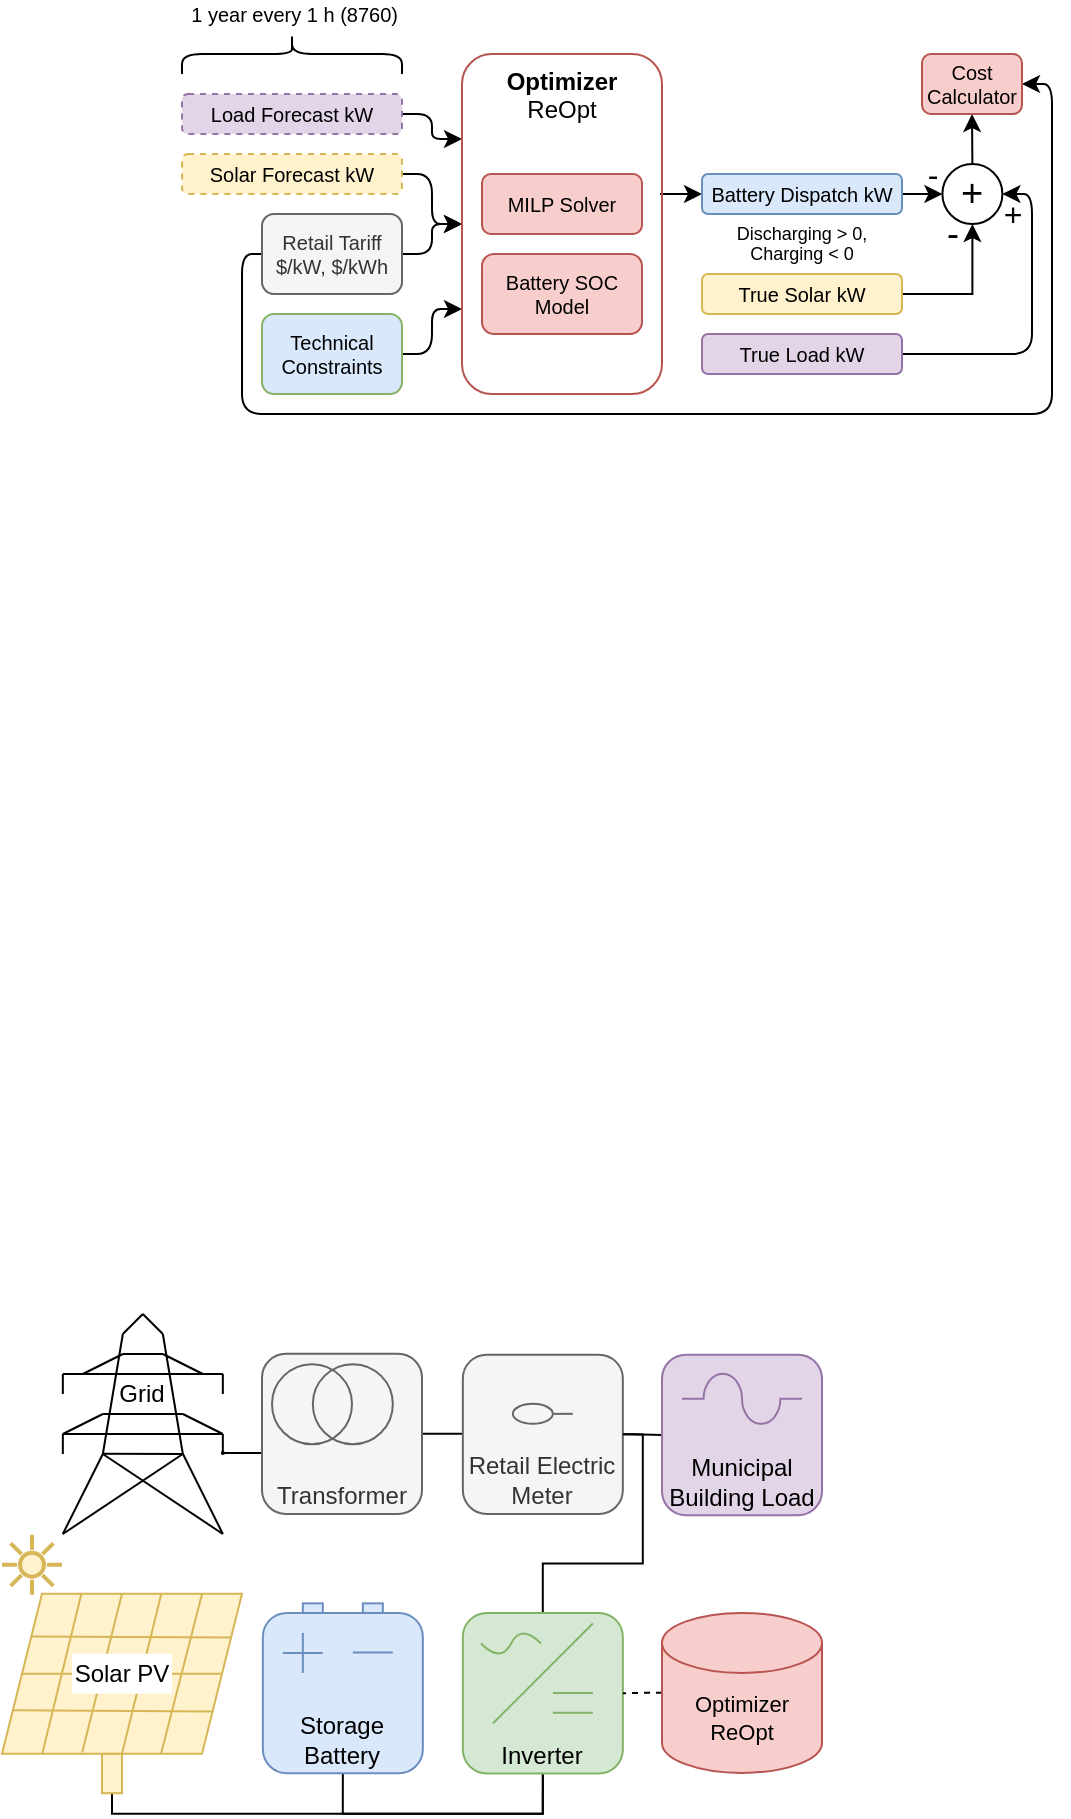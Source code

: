 <mxfile>
    <diagram id="arCQumS-RplZwsO45FWz" name="Page-1">
        <mxGraphModel dx="612" dy="347" grid="0" gridSize="10" guides="1" tooltips="1" connect="1" arrows="1" fold="1" page="1" pageScale="1" pageWidth="850" pageHeight="1100" math="0" shadow="0">
            <root>
                <mxCell id="0"/>
                <mxCell id="1" parent="0"/>
                <mxCell id="149" value="&lt;p style=&quot;line-height: 100%;&quot;&gt;&lt;font style=&quot;font-size: 9px;&quot;&gt;Discharging &amp;gt; 0, Charging &amp;lt; 0&lt;/font&gt;&lt;/p&gt;" style="text;html=1;strokeColor=none;fillColor=none;align=center;verticalAlign=top;whiteSpace=wrap;rounded=0;glass=0;sketch=0;fontSize=10;spacing=0;" parent="1" vertex="1">
                    <mxGeometry x="390" y="190" width="100" height="19" as="geometry"/>
                </mxCell>
                <mxCell id="15" style="edgeStyle=orthogonalEdgeStyle;html=1;entryX=0;entryY=0.25;entryDx=0;entryDy=0;fontSize=11;" parent="1" source="2" target="6" edge="1">
                    <mxGeometry relative="1" as="geometry"/>
                </mxCell>
                <mxCell id="2" value="Load Forecast kW" style="rounded=1;whiteSpace=wrap;html=1;fillColor=#e1d5e7;strokeColor=#9673a6;glass=0;dashed=1;fontSize=10;" parent="1" vertex="1">
                    <mxGeometry x="130" y="140" width="110" height="20" as="geometry"/>
                </mxCell>
                <mxCell id="16" style="edgeStyle=orthogonalEdgeStyle;html=1;fontSize=11;" parent="1" source="3" target="6" edge="1">
                    <mxGeometry relative="1" as="geometry"/>
                </mxCell>
                <mxCell id="3" value="Solar Forecast kW" style="rounded=1;whiteSpace=wrap;html=1;fillColor=#fff2cc;strokeColor=#d6b656;glass=0;dashed=1;fontSize=10;" parent="1" vertex="1">
                    <mxGeometry x="130" y="170" width="110" height="20" as="geometry"/>
                </mxCell>
                <mxCell id="17" style="edgeStyle=orthogonalEdgeStyle;html=1;entryX=0;entryY=0.5;entryDx=0;entryDy=0;fontSize=11;" parent="1" source="4" target="6" edge="1">
                    <mxGeometry relative="1" as="geometry"/>
                </mxCell>
                <mxCell id="165" style="edgeStyle=orthogonalEdgeStyle;html=1;entryX=1;entryY=0.5;entryDx=0;entryDy=0;fontSize=16;" parent="1" source="4" target="158" edge="1">
                    <mxGeometry relative="1" as="geometry">
                        <Array as="points">
                            <mxPoint x="160" y="220"/>
                            <mxPoint x="160" y="300"/>
                            <mxPoint x="565" y="300"/>
                            <mxPoint x="565" y="135"/>
                        </Array>
                    </mxGeometry>
                </mxCell>
                <mxCell id="4" value="Retail Tariff&lt;br style=&quot;font-size: 10px;&quot;&gt;$/kW, $/kWh" style="rounded=1;whiteSpace=wrap;html=1;fillColor=#f5f5f5;strokeColor=#666666;glass=0;fontColor=#333333;fontSize=10;" parent="1" vertex="1">
                    <mxGeometry x="170" y="200" width="70" height="40" as="geometry"/>
                </mxCell>
                <mxCell id="18" style="edgeStyle=orthogonalEdgeStyle;html=1;entryX=0;entryY=0.75;entryDx=0;entryDy=0;fontSize=11;" parent="1" source="5" target="6" edge="1">
                    <mxGeometry relative="1" as="geometry"/>
                </mxCell>
                <mxCell id="5" value="&lt;font style=&quot;font-size: 10px;&quot;&gt;Technical Constraints&lt;/font&gt;" style="rounded=1;whiteSpace=wrap;html=1;fillColor=#dae8fc;strokeColor=#82B366;glass=0;fontSize=10;" parent="1" vertex="1">
                    <mxGeometry x="170" y="250" width="70" height="40" as="geometry"/>
                </mxCell>
                <mxCell id="19" style="edgeStyle=orthogonalEdgeStyle;html=1;exitX=0.99;exitY=0.412;exitDx=0;exitDy=0;entryX=0;entryY=0.5;entryDx=0;entryDy=0;fontSize=11;exitPerimeter=0;" parent="1" source="6" target="9" edge="1">
                    <mxGeometry relative="1" as="geometry"/>
                </mxCell>
                <mxCell id="6" value="&lt;b&gt;Optimizer&lt;/b&gt;&lt;br&gt;ReOpt" style="rounded=1;whiteSpace=wrap;html=1;fillColor=none;strokeColor=#b85450;verticalAlign=top;glass=0;" parent="1" vertex="1">
                    <mxGeometry x="270" y="120" width="100" height="170" as="geometry"/>
                </mxCell>
                <mxCell id="7" value="MILP Solver" style="rounded=1;whiteSpace=wrap;html=1;fillColor=#f8cecc;strokeColor=#b85450;glass=0;fontSize=10;" parent="1" vertex="1">
                    <mxGeometry x="280" y="180" width="80" height="30" as="geometry"/>
                </mxCell>
                <mxCell id="8" value="Battery SOC Model" style="rounded=1;whiteSpace=wrap;html=1;fillColor=#f8cecc;strokeColor=#b85450;glass=0;fontSize=10;" parent="1" vertex="1">
                    <mxGeometry x="280" y="220" width="80" height="40" as="geometry"/>
                </mxCell>
                <mxCell id="162" style="edgeStyle=none;html=1;entryX=0;entryY=0.5;entryDx=0;entryDy=0;fontSize=9;" parent="1" source="9" target="139" edge="1">
                    <mxGeometry relative="1" as="geometry"/>
                </mxCell>
                <mxCell id="163" value="-" style="edgeLabel;html=1;align=center;verticalAlign=middle;resizable=0;points=[];fontSize=16;labelBackgroundColor=none;" parent="162" vertex="1" connectable="0">
                    <mxGeometry x="0.35" relative="1" as="geometry">
                        <mxPoint x="1" y="-10" as="offset"/>
                    </mxGeometry>
                </mxCell>
                <mxCell id="9" value="Battery Dispatch kW" style="rounded=1;whiteSpace=wrap;html=1;fillColor=#dae8fc;strokeColor=#6c8ebf;glass=0;fontSize=10;" parent="1" vertex="1">
                    <mxGeometry x="390" y="180" width="100" height="20" as="geometry"/>
                </mxCell>
                <mxCell id="12" value="&lt;font style=&quot;font-size: 10px;&quot;&gt;1 year every 1 h (8760)&lt;/font&gt;" style="shape=curlyBracket;whiteSpace=wrap;html=1;rounded=1;labelPosition=left;verticalLabelPosition=middle;align=right;verticalAlign=middle;fontSize=11;fillColor=none;rotation=90;horizontal=0;size=0.5;" parent="1" vertex="1">
                    <mxGeometry x="175" y="65" width="20" height="110" as="geometry"/>
                </mxCell>
                <mxCell id="21" style="edgeStyle=orthogonalEdgeStyle;rounded=0;orthogonalLoop=1;jettySize=auto;html=1;entryX=0;entryY=0.5;entryDx=0;entryDy=0;endArrow=none;endFill=0;" parent="1" source="74" target="46" edge="1">
                    <mxGeometry relative="1" as="geometry"/>
                </mxCell>
                <mxCell id="26" value="" style="rounded=0;whiteSpace=wrap;html=1;fillColor=#dae8fc;strokeColor=#6c8ebf;" parent="1" vertex="1">
                    <mxGeometry x="190.42" y="894.68" width="10" height="5" as="geometry"/>
                </mxCell>
                <mxCell id="27" value="" style="rounded=0;whiteSpace=wrap;html=1;fillColor=#dae8fc;strokeColor=#6c8ebf;" parent="1" vertex="1">
                    <mxGeometry x="220.42" y="894.68" width="10" height="5" as="geometry"/>
                </mxCell>
                <mxCell id="28" value="" style="edgeStyle=orthogonalEdgeStyle;rounded=0;orthogonalLoop=1;jettySize=auto;html=1;entryX=0.5;entryY=1;entryDx=0;entryDy=0;exitX=0.5;exitY=1;exitDx=0;exitDy=0;endArrow=none;endFill=0;" parent="1" source="29" target="50" edge="1">
                    <mxGeometry x="0.855" relative="1" as="geometry">
                        <Array as="points">
                            <mxPoint x="210.42" y="999.84"/>
                            <mxPoint x="310.42" y="999.84"/>
                        </Array>
                        <mxPoint as="offset"/>
                    </mxGeometry>
                </mxCell>
                <mxCell id="29" value="Storage Battery" style="rounded=1;whiteSpace=wrap;html=1;verticalAlign=bottom;fillColor=#dae8fc;strokeColor=#6c8ebf;" parent="1" vertex="1">
                    <mxGeometry x="170.42" y="899.44" width="80" height="80.24" as="geometry"/>
                </mxCell>
                <mxCell id="30" value="" style="endArrow=none;html=1;rounded=0;fillColor=#dae8fc;strokeColor=#6c8ebf;" parent="1" edge="1">
                    <mxGeometry width="50" height="50" relative="1" as="geometry">
                        <mxPoint x="215.42" y="919.31" as="sourcePoint"/>
                        <mxPoint x="235.42" y="919.31" as="targetPoint"/>
                    </mxGeometry>
                </mxCell>
                <mxCell id="31" value="" style="html=1;verticalLabelPosition=bottom;align=center;labelBackgroundColor=#ffffff;verticalAlign=top;strokeWidth=2;shadow=0;dashed=0;shape=mxgraph.ios7.icons.sun;pointerEvents=1;fillColor=#fff2cc;strokeColor=#d6b656;" parent="1" vertex="1">
                    <mxGeometry x="40" y="860.32" width="30" height="30" as="geometry"/>
                </mxCell>
                <mxCell id="32" value="" style="shape=parallelogram;perimeter=parallelogramPerimeter;whiteSpace=wrap;html=1;fixedSize=1;fillColor=#fff2cc;strokeColor=#d6b656;" parent="1" vertex="1">
                    <mxGeometry x="40" y="889.92" width="120" height="80" as="geometry"/>
                </mxCell>
                <mxCell id="33" value="" style="edgeStyle=orthogonalEdgeStyle;rounded=0;orthogonalLoop=1;jettySize=auto;html=1;entryX=0.5;entryY=1;entryDx=0;entryDy=0;endArrow=none;endFill=0;" parent="1" source="34" target="50" edge="1">
                    <mxGeometry x="0.869" relative="1" as="geometry">
                        <Array as="points">
                            <mxPoint x="95.42" y="999.84"/>
                            <mxPoint x="310.42" y="999.84"/>
                        </Array>
                        <mxPoint as="offset"/>
                    </mxGeometry>
                </mxCell>
                <mxCell id="34" value="" style="rounded=0;whiteSpace=wrap;html=1;fillColor=#fff2cc;strokeColor=#d6b656;" parent="1" vertex="1">
                    <mxGeometry x="90" y="969.92" width="10" height="19.68" as="geometry"/>
                </mxCell>
                <mxCell id="35" value="" style="endArrow=none;html=1;rounded=0;entryX=0.5;entryY=0;entryDx=0;entryDy=0;exitX=0.334;exitY=0.991;exitDx=0;exitDy=0;exitPerimeter=0;fillColor=#fff2cc;strokeColor=#d6b656;" parent="1" source="32" target="32" edge="1">
                    <mxGeometry width="50" height="50" relative="1" as="geometry">
                        <mxPoint x="140" y="1029.92" as="sourcePoint"/>
                        <mxPoint x="190" y="979.92" as="targetPoint"/>
                    </mxGeometry>
                </mxCell>
                <mxCell id="36" value="" style="endArrow=none;html=1;rounded=0;entryX=0.33;entryY=0.004;entryDx=0;entryDy=0;exitX=0.168;exitY=0.998;exitDx=0;exitDy=0;entryPerimeter=0;exitPerimeter=0;fillColor=#fff2cc;strokeColor=#d6b656;" parent="1" source="32" target="32" edge="1">
                    <mxGeometry width="50" height="50" relative="1" as="geometry">
                        <mxPoint x="120" y="978.92" as="sourcePoint"/>
                        <mxPoint x="140" y="899.92" as="targetPoint"/>
                    </mxGeometry>
                </mxCell>
                <mxCell id="37" value="" style="endArrow=none;html=1;rounded=0;entryX=0.881;entryY=0.735;entryDx=0;entryDy=0;exitX=0;exitY=0.75;exitDx=0;exitDy=0;entryPerimeter=0;fillColor=#fff2cc;strokeColor=#d6b656;" parent="1" source="32" target="32" edge="1">
                    <mxGeometry width="50" height="50" relative="1" as="geometry">
                        <mxPoint x="120" y="978.92" as="sourcePoint"/>
                        <mxPoint x="140" y="899.92" as="targetPoint"/>
                    </mxGeometry>
                </mxCell>
                <mxCell id="38" value="" style="endArrow=none;html=1;rounded=0;entryX=1;entryY=0.25;entryDx=0;entryDy=0;exitX=0.121;exitY=0.267;exitDx=0;exitDy=0;exitPerimeter=0;fillColor=#fff2cc;strokeColor=#d6b656;" parent="1" source="32" target="32" edge="1">
                    <mxGeometry width="50" height="50" relative="1" as="geometry">
                        <mxPoint x="55" y="957.92" as="sourcePoint"/>
                        <mxPoint x="156" y="954.92" as="targetPoint"/>
                    </mxGeometry>
                </mxCell>
                <mxCell id="39" value="" style="endArrow=none;html=1;rounded=0;entryX=0.5;entryY=1;entryDx=0;entryDy=0;exitX=0.663;exitY=0.004;exitDx=0;exitDy=0;exitPerimeter=0;fillColor=#fff2cc;strokeColor=#d6b656;" parent="1" source="32" target="32" edge="1">
                    <mxGeometry width="50" height="50" relative="1" as="geometry">
                        <mxPoint x="200" y="909.92" as="sourcePoint"/>
                        <mxPoint x="110" y="899.92" as="targetPoint"/>
                    </mxGeometry>
                </mxCell>
                <mxCell id="40" value="" style="endArrow=none;html=1;rounded=0;entryX=0.663;entryY=0.998;entryDx=0;entryDy=0;exitX=0.834;exitY=-0.002;exitDx=0;exitDy=0;exitPerimeter=0;entryPerimeter=0;fillColor=#fff2cc;strokeColor=#d6b656;" parent="1" source="32" target="32" edge="1">
                    <mxGeometry width="50" height="50" relative="1" as="geometry">
                        <mxPoint x="130" y="899.92" as="sourcePoint"/>
                        <mxPoint x="110" y="979.92" as="targetPoint"/>
                    </mxGeometry>
                </mxCell>
                <mxCell id="41" value="" style="endArrow=none;html=1;rounded=0;entryX=1;entryY=0.5;entryDx=0;entryDy=0;exitX=0;exitY=0.5;exitDx=0;exitDy=0;elbow=vertical;fillColor=#fff2cc;strokeColor=#d6b656;" parent="1" source="77" target="32" edge="1">
                    <mxGeometry width="50" height="50" relative="1" as="geometry">
                        <mxPoint x="65" y="920.92" as="sourcePoint"/>
                        <mxPoint x="165" y="921.92" as="targetPoint"/>
                    </mxGeometry>
                </mxCell>
                <mxCell id="45" style="edgeStyle=orthogonalEdgeStyle;rounded=0;orthogonalLoop=1;jettySize=auto;html=1;entryX=0;entryY=0.5;entryDx=0;entryDy=0;endArrow=none;endFill=0;exitX=1;exitY=0.5;exitDx=0;exitDy=0;" parent="1" source="46" target="49" edge="1">
                    <mxGeometry relative="1" as="geometry">
                        <mxPoint x="300.42" y="835.251" as="sourcePoint"/>
                    </mxGeometry>
                </mxCell>
                <mxCell id="46" value="Transformer" style="rounded=1;whiteSpace=wrap;html=1;verticalAlign=bottom;fillColor=#f5f5f5;fontColor=#333333;strokeColor=#666666;" parent="1" vertex="1">
                    <mxGeometry x="170" y="769.84" width="80" height="80.16" as="geometry"/>
                </mxCell>
                <mxCell id="47" value="" style="ellipse;whiteSpace=wrap;html=1;aspect=fixed;fillColor=#f5f5f5;fontColor=#333333;strokeColor=#666666;" parent="1" vertex="1">
                    <mxGeometry x="175" y="775.08" width="40" height="40" as="geometry"/>
                </mxCell>
                <mxCell id="48" value="" style="ellipse;whiteSpace=wrap;html=1;aspect=fixed;fillColor=none;fontColor=#333333;strokeColor=#666666;" parent="1" vertex="1">
                    <mxGeometry x="195.42" y="775.08" width="40" height="40" as="geometry"/>
                </mxCell>
                <mxCell id="108" style="edgeStyle=orthogonalEdgeStyle;html=1;entryX=0;entryY=0.5;entryDx=0;entryDy=0;fontSize=11;endArrow=none;endFill=0;" parent="1" source="49" target="101" edge="1">
                    <mxGeometry relative="1" as="geometry"/>
                </mxCell>
                <mxCell id="49" value="Retail Electric Meter" style="rounded=1;whiteSpace=wrap;html=1;verticalAlign=bottom;fillColor=#f5f5f5;strokeColor=#666666;fontColor=#333333;" parent="1" vertex="1">
                    <mxGeometry x="270.42" y="770.32" width="80" height="79.68" as="geometry"/>
                </mxCell>
                <mxCell id="109" style="edgeStyle=orthogonalEdgeStyle;html=1;entryX=1;entryY=0.5;entryDx=0;entryDy=0;fontSize=11;endArrow=none;endFill=0;rounded=0;" parent="1" source="50" target="49" edge="1">
                    <mxGeometry relative="1" as="geometry"/>
                </mxCell>
                <mxCell id="50" value="Inverter" style="rounded=1;whiteSpace=wrap;html=1;verticalAlign=bottom;fillColor=#d5e8d4;strokeColor=#82b366;" parent="1" vertex="1">
                    <mxGeometry x="270.42" y="899.44" width="80" height="80.32" as="geometry"/>
                </mxCell>
                <mxCell id="51" value="" style="curved=1;endArrow=none;html=1;rounded=0;endFill=0;fillColor=#d5e8d4;strokeColor=#82b366;" parent="1" edge="1">
                    <mxGeometry width="50" height="50" relative="1" as="geometry">
                        <mxPoint x="279.53" y="914.76" as="sourcePoint"/>
                        <mxPoint x="309.53" y="914.76" as="targetPoint"/>
                        <Array as="points">
                            <mxPoint x="289.53" y="924.76"/>
                            <mxPoint x="299.53" y="904.76"/>
                        </Array>
                    </mxGeometry>
                </mxCell>
                <mxCell id="52" value="" style="endArrow=none;html=1;rounded=0;fillColor=#d5e8d4;strokeColor=#82b366;" parent="1" edge="1">
                    <mxGeometry width="50" height="50" relative="1" as="geometry">
                        <mxPoint x="285.42" y="954.76" as="sourcePoint"/>
                        <mxPoint x="335.42" y="904.76" as="targetPoint"/>
                    </mxGeometry>
                </mxCell>
                <mxCell id="53" value="" style="endArrow=none;html=1;rounded=0;" parent="1" edge="1">
                    <mxGeometry width="50" height="50" relative="1" as="geometry">
                        <mxPoint x="70.42" y="860" as="sourcePoint"/>
                        <mxPoint x="90.42" y="820" as="targetPoint"/>
                    </mxGeometry>
                </mxCell>
                <mxCell id="54" value="" style="endArrow=none;html=1;rounded=0;" parent="1" edge="1">
                    <mxGeometry width="50" height="50" relative="1" as="geometry">
                        <mxPoint x="90.42" y="819.84" as="sourcePoint"/>
                        <mxPoint x="130.42" y="820" as="targetPoint"/>
                    </mxGeometry>
                </mxCell>
                <mxCell id="55" value="" style="endArrow=none;html=1;rounded=0;" parent="1" edge="1">
                    <mxGeometry width="50" height="50" relative="1" as="geometry">
                        <mxPoint x="70.42" y="860" as="sourcePoint"/>
                        <mxPoint x="130.42" y="820" as="targetPoint"/>
                    </mxGeometry>
                </mxCell>
                <mxCell id="56" value="" style="endArrow=none;html=1;rounded=0;" parent="1" edge="1">
                    <mxGeometry width="50" height="50" relative="1" as="geometry">
                        <mxPoint x="90.42" y="820" as="sourcePoint"/>
                        <mxPoint x="150.42" y="860" as="targetPoint"/>
                    </mxGeometry>
                </mxCell>
                <mxCell id="57" value="" style="endArrow=none;html=1;rounded=0;" parent="1" edge="1">
                    <mxGeometry width="50" height="50" relative="1" as="geometry">
                        <mxPoint x="90.42" y="820" as="sourcePoint"/>
                        <mxPoint x="100.42" y="760" as="targetPoint"/>
                    </mxGeometry>
                </mxCell>
                <mxCell id="58" value="" style="endArrow=none;html=1;rounded=0;" parent="1" edge="1">
                    <mxGeometry width="50" height="50" relative="1" as="geometry">
                        <mxPoint x="130.42" y="820" as="sourcePoint"/>
                        <mxPoint x="120.42" y="760" as="targetPoint"/>
                    </mxGeometry>
                </mxCell>
                <mxCell id="59" value="" style="endArrow=none;html=1;rounded=0;" parent="1" edge="1">
                    <mxGeometry width="50" height="50" relative="1" as="geometry">
                        <mxPoint x="110.42" y="750" as="sourcePoint"/>
                        <mxPoint x="100.42" y="760" as="targetPoint"/>
                    </mxGeometry>
                </mxCell>
                <mxCell id="60" value="" style="endArrow=none;html=1;rounded=0;" parent="1" edge="1">
                    <mxGeometry width="50" height="50" relative="1" as="geometry">
                        <mxPoint x="120.42" y="760" as="sourcePoint"/>
                        <mxPoint x="110.42" y="750" as="targetPoint"/>
                    </mxGeometry>
                </mxCell>
                <mxCell id="61" value="" style="endArrow=none;html=1;rounded=0;" parent="1" edge="1">
                    <mxGeometry width="50" height="50" relative="1" as="geometry">
                        <mxPoint x="70.42" y="810" as="sourcePoint"/>
                        <mxPoint x="150.42" y="810" as="targetPoint"/>
                    </mxGeometry>
                </mxCell>
                <mxCell id="62" value="" style="endArrow=none;html=1;rounded=0;" parent="1" edge="1">
                    <mxGeometry width="50" height="50" relative="1" as="geometry">
                        <mxPoint x="70.42" y="780" as="sourcePoint"/>
                        <mxPoint x="150.42" y="780" as="targetPoint"/>
                    </mxGeometry>
                </mxCell>
                <mxCell id="63" value="" style="endArrow=none;html=1;rounded=0;" parent="1" edge="1">
                    <mxGeometry width="50" height="50" relative="1" as="geometry">
                        <mxPoint x="80.42" y="780" as="sourcePoint"/>
                        <mxPoint x="100.42" y="770" as="targetPoint"/>
                    </mxGeometry>
                </mxCell>
                <mxCell id="64" value="" style="endArrow=none;html=1;rounded=0;" parent="1" edge="1">
                    <mxGeometry width="50" height="50" relative="1" as="geometry">
                        <mxPoint x="140.42" y="780" as="sourcePoint"/>
                        <mxPoint x="120.42" y="770" as="targetPoint"/>
                    </mxGeometry>
                </mxCell>
                <mxCell id="65" value="" style="endArrow=none;html=1;rounded=0;" parent="1" edge="1">
                    <mxGeometry width="50" height="50" relative="1" as="geometry">
                        <mxPoint x="100.42" y="770" as="sourcePoint"/>
                        <mxPoint x="120.42" y="770" as="targetPoint"/>
                    </mxGeometry>
                </mxCell>
                <mxCell id="66" value="" style="endArrow=none;html=1;rounded=0;" parent="1" edge="1">
                    <mxGeometry width="50" height="50" relative="1" as="geometry">
                        <mxPoint x="70.42" y="780" as="sourcePoint"/>
                        <mxPoint x="70.42" y="790" as="targetPoint"/>
                    </mxGeometry>
                </mxCell>
                <mxCell id="67" value="" style="endArrow=none;html=1;rounded=0;" parent="1" edge="1">
                    <mxGeometry width="50" height="50" relative="1" as="geometry">
                        <mxPoint x="70.42" y="810" as="sourcePoint"/>
                        <mxPoint x="70.42" y="820" as="targetPoint"/>
                    </mxGeometry>
                </mxCell>
                <mxCell id="68" value="" style="endArrow=none;html=1;rounded=0;" parent="1" edge="1">
                    <mxGeometry width="50" height="50" relative="1" as="geometry">
                        <mxPoint x="150.42" y="780" as="sourcePoint"/>
                        <mxPoint x="150.42" y="790" as="targetPoint"/>
                    </mxGeometry>
                </mxCell>
                <mxCell id="69" value="" style="endArrow=none;html=1;rounded=0;" parent="1" edge="1">
                    <mxGeometry width="50" height="50" relative="1" as="geometry">
                        <mxPoint x="150.42" y="810" as="sourcePoint"/>
                        <mxPoint x="150.42" y="820" as="targetPoint"/>
                    </mxGeometry>
                </mxCell>
                <mxCell id="70" value="" style="endArrow=none;html=1;rounded=0;" parent="1" edge="1">
                    <mxGeometry width="50" height="50" relative="1" as="geometry">
                        <mxPoint x="130.42" y="800" as="sourcePoint"/>
                        <mxPoint x="150.42" y="810" as="targetPoint"/>
                    </mxGeometry>
                </mxCell>
                <mxCell id="71" value="" style="endArrow=none;html=1;rounded=0;" parent="1" edge="1">
                    <mxGeometry width="50" height="50" relative="1" as="geometry">
                        <mxPoint x="90.42" y="800" as="sourcePoint"/>
                        <mxPoint x="70.42" y="810" as="targetPoint"/>
                    </mxGeometry>
                </mxCell>
                <mxCell id="72" value="" style="endArrow=none;html=1;rounded=0;" parent="1" edge="1">
                    <mxGeometry width="50" height="50" relative="1" as="geometry">
                        <mxPoint x="130.42" y="800" as="sourcePoint"/>
                        <mxPoint x="90.42" y="800" as="targetPoint"/>
                    </mxGeometry>
                </mxCell>
                <mxCell id="73" value="" style="endArrow=none;html=1;rounded=0;" parent="1" edge="1">
                    <mxGeometry width="50" height="50" relative="1" as="geometry">
                        <mxPoint x="150.42" y="860" as="sourcePoint"/>
                        <mxPoint x="130.42" y="819.84" as="targetPoint"/>
                    </mxGeometry>
                </mxCell>
                <mxCell id="74" value="" style="shape=waypoint;sketch=0;fillStyle=solid;size=0;pointerEvents=1;points=[];fillColor=none;resizable=0;rotatable=0;perimeter=centerPerimeter;snapToPoint=1;" parent="1" vertex="1">
                    <mxGeometry x="140.42" y="809.48" width="20" height="20" as="geometry"/>
                </mxCell>
                <mxCell id="75" value="Grid" style="text;html=1;strokeColor=none;fillColor=none;align=center;verticalAlign=middle;whiteSpace=wrap;rounded=0;" parent="1" vertex="1">
                    <mxGeometry x="80.42" y="774.92" width="60" height="30" as="geometry"/>
                </mxCell>
                <mxCell id="76" value="" style="endArrow=none;html=1;rounded=0;entryX=1;entryY=0.5;entryDx=0;entryDy=0;exitX=0;exitY=0.5;exitDx=0;exitDy=0;elbow=vertical;fillColor=#fff2cc;strokeColor=#d6b656;" parent="1" source="32" target="77" edge="1">
                    <mxGeometry width="50" height="50" relative="1" as="geometry">
                        <mxPoint x="50" y="930.0" as="sourcePoint"/>
                        <mxPoint x="150" y="930.0" as="targetPoint"/>
                    </mxGeometry>
                </mxCell>
                <mxCell id="77" value="Solar PV" style="rounded=0;whiteSpace=wrap;html=1;strokeColor=none;" parent="1" vertex="1">
                    <mxGeometry x="75" y="919.84" width="50" height="20" as="geometry"/>
                </mxCell>
                <mxCell id="78" value="" style="endArrow=none;html=1;rounded=0;fillColor=#dae8fc;strokeColor=#6c8ebf;" parent="1" edge="1">
                    <mxGeometry width="50" height="50" relative="1" as="geometry">
                        <mxPoint x="180.42" y="919.44" as="sourcePoint"/>
                        <mxPoint x="200.42" y="919.44" as="targetPoint"/>
                    </mxGeometry>
                </mxCell>
                <mxCell id="79" value="" style="endArrow=none;html=1;rounded=0;fillColor=#dae8fc;strokeColor=#6c8ebf;" parent="1" edge="1">
                    <mxGeometry width="50" height="50" relative="1" as="geometry">
                        <mxPoint x="190.42" y="929.44" as="sourcePoint"/>
                        <mxPoint x="190.42" y="909.44" as="targetPoint"/>
                    </mxGeometry>
                </mxCell>
                <mxCell id="80" value="" style="endArrow=none;html=1;rounded=0;fillColor=#d5e8d4;strokeColor=#82b366;" parent="1" edge="1">
                    <mxGeometry width="50" height="50" relative="1" as="geometry">
                        <mxPoint x="315.42" y="939.44" as="sourcePoint"/>
                        <mxPoint x="335.42" y="939.44" as="targetPoint"/>
                    </mxGeometry>
                </mxCell>
                <mxCell id="81" value="" style="endArrow=none;html=1;rounded=0;fillColor=#d5e8d4;strokeColor=#82b366;" parent="1" edge="1">
                    <mxGeometry width="50" height="50" relative="1" as="geometry">
                        <mxPoint x="315.42" y="949.38" as="sourcePoint"/>
                        <mxPoint x="335.42" y="949.38" as="targetPoint"/>
                    </mxGeometry>
                </mxCell>
                <mxCell id="84" value="" style="ellipse;whiteSpace=wrap;html=1;fillColor=#f5f5f5;strokeColor=#666666;fontColor=#333333;" parent="1" vertex="1">
                    <mxGeometry x="295.42" y="794.92" width="20" height="10" as="geometry"/>
                </mxCell>
                <mxCell id="85" value="" style="endArrow=none;html=1;rounded=0;fillColor=#f5f5f5;strokeColor=#666666;" parent="1" edge="1">
                    <mxGeometry width="50" height="50" relative="1" as="geometry">
                        <mxPoint x="325.42" y="799.92" as="sourcePoint"/>
                        <mxPoint x="315.42" y="799.92" as="targetPoint"/>
                    </mxGeometry>
                </mxCell>
                <mxCell id="110" style="edgeStyle=orthogonalEdgeStyle;rounded=0;html=1;entryX=1;entryY=0.5;entryDx=0;entryDy=0;fontSize=11;endArrow=none;endFill=0;dashed=1;" parent="1" source="100" target="50" edge="1">
                    <mxGeometry relative="1" as="geometry"/>
                </mxCell>
                <mxCell id="100" value="Optimizer&lt;br&gt;ReOpt" style="shape=cylinder3;whiteSpace=wrap;html=1;boundedLbl=1;backgroundOutline=1;size=15;glass=0;sketch=0;fontSize=11;fillColor=#f8cecc;strokeColor=#b85450;" parent="1" vertex="1">
                    <mxGeometry x="370" y="899.44" width="80" height="80" as="geometry"/>
                </mxCell>
                <mxCell id="101" value="Municipal Building Load" style="rounded=1;whiteSpace=wrap;html=1;verticalAlign=bottom;fillColor=#e1d5e7;strokeColor=#9673a6;" parent="1" vertex="1">
                    <mxGeometry x="370.0" y="770.32" width="80" height="80.32" as="geometry"/>
                </mxCell>
                <mxCell id="107" value="" style="pointerEvents=1;verticalLabelPosition=bottom;shadow=0;dashed=0;align=center;html=1;verticalAlign=top;shape=mxgraph.electrical.miscellaneous.fuse_4;glass=0;sketch=0;fontSize=11;fillColor=#e1d5e7;strokeColor=#9673a6;" parent="1" vertex="1">
                    <mxGeometry x="380" y="779.92" width="60" height="25" as="geometry"/>
                </mxCell>
                <mxCell id="166" value="+" style="edgeStyle=orthogonalEdgeStyle;html=1;entryX=1;entryY=0.5;entryDx=0;entryDy=0;fontSize=16;labelBackgroundColor=none;" parent="1" source="137" target="139" edge="1">
                    <mxGeometry x="0.94" y="10" relative="1" as="geometry">
                        <mxPoint as="offset"/>
                        <Array as="points">
                            <mxPoint x="555" y="270"/>
                            <mxPoint x="555" y="190"/>
                        </Array>
                    </mxGeometry>
                </mxCell>
                <mxCell id="137" value="True Load kW" style="rounded=1;whiteSpace=wrap;html=1;fillColor=#e1d5e7;strokeColor=#9673a6;glass=0;fontSize=10;" parent="1" vertex="1">
                    <mxGeometry x="390" y="260" width="100" height="20" as="geometry"/>
                </mxCell>
                <mxCell id="144" value="&lt;font style=&quot;font-size: 18px;&quot;&gt;-&lt;/font&gt;" style="edgeStyle=orthogonalEdgeStyle;rounded=0;html=1;entryX=0.5;entryY=1;entryDx=0;entryDy=0;fontSize=20;startArrow=none;startFill=0;endArrow=classic;endFill=1;labelBackgroundColor=none;" parent="1" source="138" target="139" edge="1">
                    <mxGeometry x="0.888" y="10" relative="1" as="geometry">
                        <mxPoint as="offset"/>
                    </mxGeometry>
                </mxCell>
                <mxCell id="138" value="True Solar kW" style="rounded=1;whiteSpace=wrap;html=1;fillColor=#fff2cc;strokeColor=#d6b656;glass=0;fontSize=10;" parent="1" vertex="1">
                    <mxGeometry x="390" y="230" width="100" height="20" as="geometry"/>
                </mxCell>
                <mxCell id="167" style="edgeStyle=none;html=1;entryX=0.5;entryY=1;entryDx=0;entryDy=0;" parent="1" source="139" target="158" edge="1">
                    <mxGeometry relative="1" as="geometry"/>
                </mxCell>
                <mxCell id="139" value="&lt;font style=&quot;font-size: 19px;&quot;&gt;+&lt;/font&gt;" style="ellipse;whiteSpace=wrap;html=1;aspect=fixed;glass=0;sketch=0;strokeColor=default;fontSize=11;fillColor=none;" parent="1" vertex="1">
                    <mxGeometry x="510.2" y="175" width="30" height="30" as="geometry"/>
                </mxCell>
                <mxCell id="158" value="Cost Calculator" style="rounded=1;whiteSpace=wrap;html=1;fillColor=#f8cecc;strokeColor=#b85450;glass=0;fontSize=10;" parent="1" vertex="1">
                    <mxGeometry x="500" y="120" width="50" height="30" as="geometry"/>
                </mxCell>
            </root>
        </mxGraphModel>
    </diagram>
</mxfile>